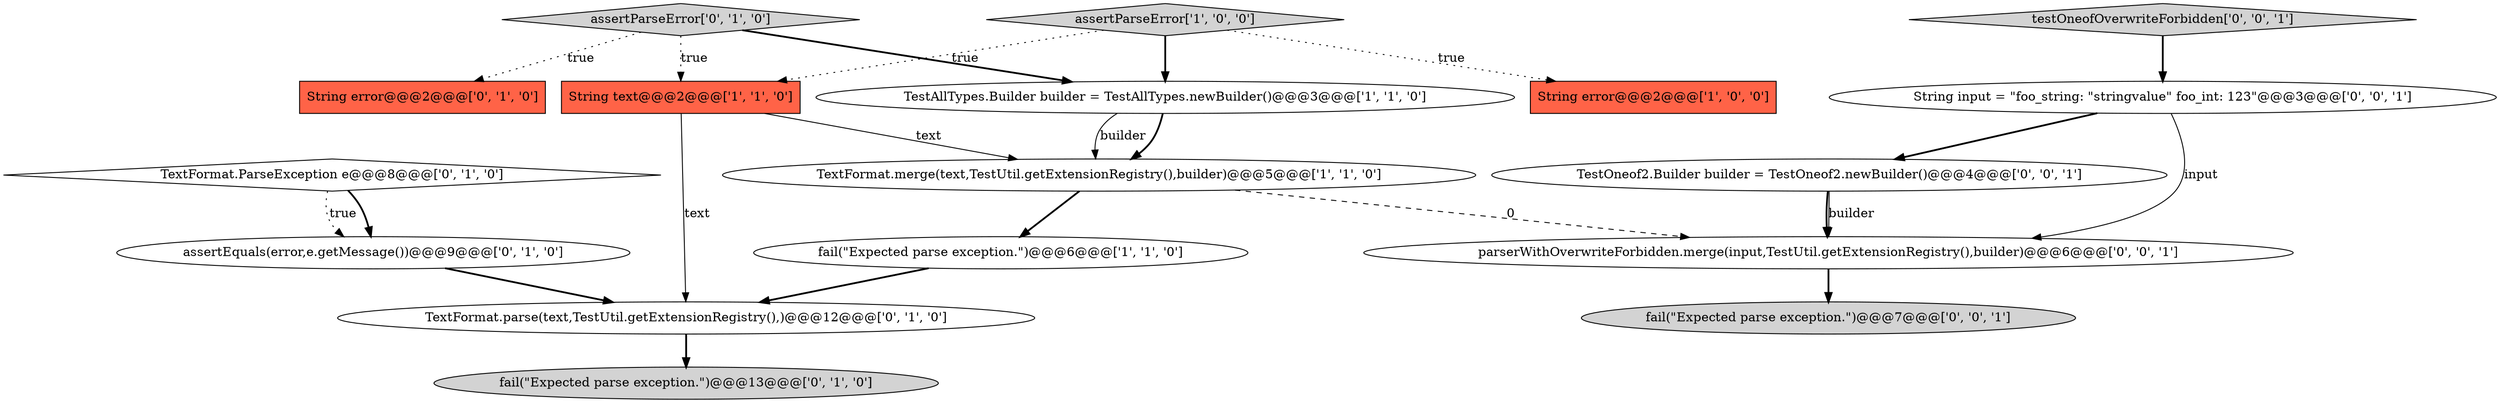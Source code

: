 digraph {
7 [style = filled, label = "String error@@@2@@@['0', '1', '0']", fillcolor = tomato, shape = box image = "AAA0AAABBB2BBB"];
5 [style = filled, label = "fail(\"Expected parse exception.\")@@@6@@@['1', '1', '0']", fillcolor = white, shape = ellipse image = "AAA0AAABBB1BBB"];
4 [style = filled, label = "TextFormat.merge(text,TestUtil.getExtensionRegistry(),builder)@@@5@@@['1', '1', '0']", fillcolor = white, shape = ellipse image = "AAA0AAABBB1BBB"];
15 [style = filled, label = "parserWithOverwriteForbidden.merge(input,TestUtil.getExtensionRegistry(),builder)@@@6@@@['0', '0', '1']", fillcolor = white, shape = ellipse image = "AAA0AAABBB3BBB"];
1 [style = filled, label = "assertParseError['1', '0', '0']", fillcolor = lightgray, shape = diamond image = "AAA0AAABBB1BBB"];
12 [style = filled, label = "TestOneof2.Builder builder = TestOneof2.newBuilder()@@@4@@@['0', '0', '1']", fillcolor = white, shape = ellipse image = "AAA0AAABBB3BBB"];
14 [style = filled, label = "String input = \"foo_string: \"stringvalue\" foo_int: 123\"@@@3@@@['0', '0', '1']", fillcolor = white, shape = ellipse image = "AAA0AAABBB3BBB"];
16 [style = filled, label = "testOneofOverwriteForbidden['0', '0', '1']", fillcolor = lightgray, shape = diamond image = "AAA0AAABBB3BBB"];
11 [style = filled, label = "fail(\"Expected parse exception.\")@@@13@@@['0', '1', '0']", fillcolor = lightgray, shape = ellipse image = "AAA1AAABBB2BBB"];
2 [style = filled, label = "String error@@@2@@@['1', '0', '0']", fillcolor = tomato, shape = box image = "AAA0AAABBB1BBB"];
3 [style = filled, label = "String text@@@2@@@['1', '1', '0']", fillcolor = tomato, shape = box image = "AAA0AAABBB1BBB"];
8 [style = filled, label = "assertEquals(error,e.getMessage())@@@9@@@['0', '1', '0']", fillcolor = white, shape = ellipse image = "AAA0AAABBB2BBB"];
9 [style = filled, label = "assertParseError['0', '1', '0']", fillcolor = lightgray, shape = diamond image = "AAA0AAABBB2BBB"];
13 [style = filled, label = "fail(\"Expected parse exception.\")@@@7@@@['0', '0', '1']", fillcolor = lightgray, shape = ellipse image = "AAA0AAABBB3BBB"];
6 [style = filled, label = "TextFormat.parse(text,TestUtil.getExtensionRegistry(),)@@@12@@@['0', '1', '0']", fillcolor = white, shape = ellipse image = "AAA1AAABBB2BBB"];
0 [style = filled, label = "TestAllTypes.Builder builder = TestAllTypes.newBuilder()@@@3@@@['1', '1', '0']", fillcolor = white, shape = ellipse image = "AAA0AAABBB1BBB"];
10 [style = filled, label = "TextFormat.ParseException e@@@8@@@['0', '1', '0']", fillcolor = white, shape = diamond image = "AAA0AAABBB2BBB"];
0->4 [style = bold, label=""];
9->7 [style = dotted, label="true"];
12->15 [style = bold, label=""];
3->4 [style = solid, label="text"];
6->11 [style = bold, label=""];
4->5 [style = bold, label=""];
10->8 [style = bold, label=""];
14->15 [style = solid, label="input"];
4->15 [style = dashed, label="0"];
14->12 [style = bold, label=""];
9->0 [style = bold, label=""];
8->6 [style = bold, label=""];
1->3 [style = dotted, label="true"];
12->15 [style = solid, label="builder"];
0->4 [style = solid, label="builder"];
10->8 [style = dotted, label="true"];
16->14 [style = bold, label=""];
15->13 [style = bold, label=""];
1->2 [style = dotted, label="true"];
9->3 [style = dotted, label="true"];
3->6 [style = solid, label="text"];
5->6 [style = bold, label=""];
1->0 [style = bold, label=""];
}

